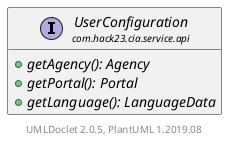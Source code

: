 @startuml
    set namespaceSeparator none
    hide empty fields
    hide empty methods

    interface "<size:14>UserConfiguration\n<size:10>com.hack23.cia.service.api" as com.hack23.cia.service.api.UserConfiguration [[UserConfiguration.html]] {
        {abstract} +getAgency(): Agency
        {abstract} +getPortal(): Portal
        {abstract} +getLanguage(): LanguageData
    }

    center footer UMLDoclet 2.0.5, PlantUML 1.2019.08
@enduml
